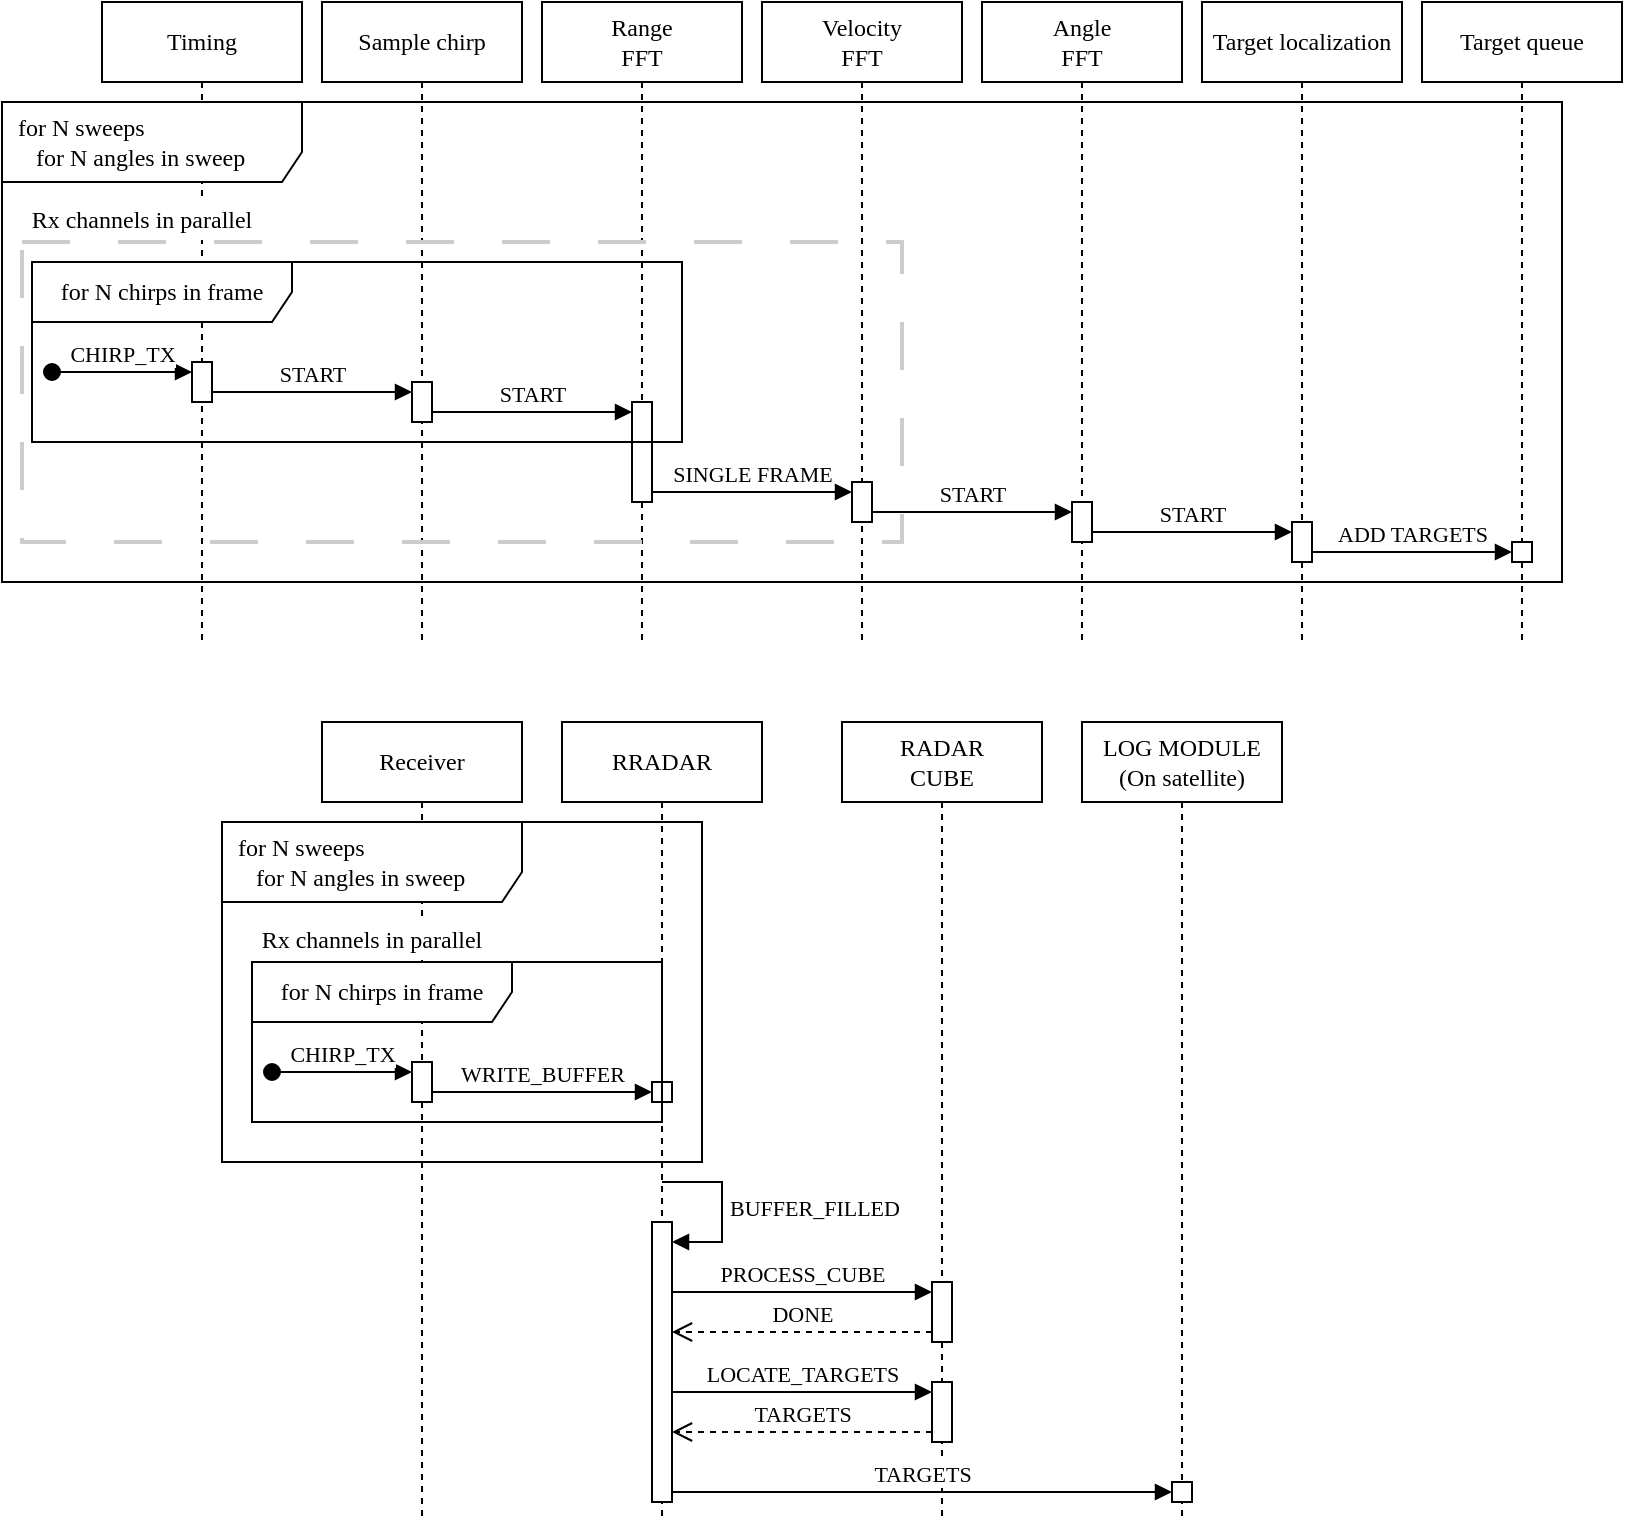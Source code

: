 <mxfile version="26.2.14">
  <diagram name="Page-1" id="fxBPO_asNIkTs4WO12ik">
    <mxGraphModel dx="1188" dy="633" grid="1" gridSize="10" guides="1" tooltips="1" connect="1" arrows="1" fold="1" page="1" pageScale="1" pageWidth="827" pageHeight="1169" math="0" shadow="0">
      <root>
        <mxCell id="0" />
        <mxCell id="1" parent="0" />
        <mxCell id="CGEUxHsBcOgBqAjqSjBt-1" value="Timing" style="shape=umlLifeline;perimeter=lifelinePerimeter;whiteSpace=wrap;html=1;container=1;dropTarget=0;collapsible=0;recursiveResize=0;outlineConnect=0;portConstraint=eastwest;newEdgeStyle={&quot;edgeStyle&quot;:&quot;elbowEdgeStyle&quot;,&quot;elbow&quot;:&quot;vertical&quot;,&quot;curved&quot;:0,&quot;rounded&quot;:0};fontFamily=latex;fontSource=http%3A%2F%2Fsourceforge.net%2Fprojects%2Fcm-unicode%2Ffiles%2FOldFiles%2Fcm-unicode-fix-0.6.3.tar.bz2%2Fdownload;" parent="1" vertex="1">
          <mxGeometry x="60" y="40" width="100" height="320" as="geometry" />
        </mxCell>
        <mxCell id="qFYUxvNGJUN21l_IDKZt-1" value="" style="html=1;points=[[0,0,0,0,5],[0,1,0,0,-5],[1,0,0,0,5],[1,1,0,0,-5]];perimeter=orthogonalPerimeter;outlineConnect=0;targetShapes=umlLifeline;portConstraint=eastwest;newEdgeStyle={&quot;curved&quot;:0,&quot;rounded&quot;:0};fontFamily=latex;fontSource=http%3A%2F%2Fsourceforge.net%2Fprojects%2Fcm-unicode%2Ffiles%2FOldFiles%2Fcm-unicode-fix-0.6.3.tar.bz2%2Fdownload;" parent="CGEUxHsBcOgBqAjqSjBt-1" vertex="1">
          <mxGeometry x="45" y="180" width="10" height="20" as="geometry" />
        </mxCell>
        <mxCell id="qFYUxvNGJUN21l_IDKZt-2" value="CHIRP_TX" style="html=1;verticalAlign=bottom;startArrow=oval;endArrow=block;startSize=8;curved=0;rounded=0;entryX=0;entryY=0;entryDx=0;entryDy=5;fontFamily=latex;fontSource=http%3A%2F%2Fsourceforge.net%2Fprojects%2Fcm-unicode%2Ffiles%2FOldFiles%2Fcm-unicode-fix-0.6.3.tar.bz2%2Fdownload;" parent="CGEUxHsBcOgBqAjqSjBt-1" target="qFYUxvNGJUN21l_IDKZt-1" edge="1">
          <mxGeometry relative="1" as="geometry">
            <mxPoint x="-25" y="185" as="sourcePoint" />
          </mxGeometry>
        </mxCell>
        <mxCell id="CGEUxHsBcOgBqAjqSjBt-2" value="Target localization" style="shape=umlLifeline;perimeter=lifelinePerimeter;whiteSpace=wrap;html=1;container=1;dropTarget=0;collapsible=0;recursiveResize=0;outlineConnect=0;portConstraint=eastwest;newEdgeStyle={&quot;edgeStyle&quot;:&quot;elbowEdgeStyle&quot;,&quot;elbow&quot;:&quot;vertical&quot;,&quot;curved&quot;:0,&quot;rounded&quot;:0};fontFamily=latex;fontSource=http%3A%2F%2Fsourceforge.net%2Fprojects%2Fcm-unicode%2Ffiles%2FOldFiles%2Fcm-unicode-fix-0.6.3.tar.bz2%2Fdownload;" parent="1" vertex="1">
          <mxGeometry x="610" y="40" width="100" height="320" as="geometry" />
        </mxCell>
        <mxCell id="CGEUxHsBcOgBqAjqSjBt-3" value="Angle&lt;br&gt;FFT" style="shape=umlLifeline;perimeter=lifelinePerimeter;whiteSpace=wrap;html=1;container=1;dropTarget=0;collapsible=0;recursiveResize=0;outlineConnect=0;portConstraint=eastwest;newEdgeStyle={&quot;edgeStyle&quot;:&quot;elbowEdgeStyle&quot;,&quot;elbow&quot;:&quot;vertical&quot;,&quot;curved&quot;:0,&quot;rounded&quot;:0};fontFamily=latex;fontSource=http%3A%2F%2Fsourceforge.net%2Fprojects%2Fcm-unicode%2Ffiles%2FOldFiles%2Fcm-unicode-fix-0.6.3.tar.bz2%2Fdownload;" parent="1" vertex="1">
          <mxGeometry x="500" y="40" width="100" height="320" as="geometry" />
        </mxCell>
        <mxCell id="CGEUxHsBcOgBqAjqSjBt-4" value="Velocity&lt;br&gt;FFT" style="shape=umlLifeline;perimeter=lifelinePerimeter;whiteSpace=wrap;html=1;container=1;dropTarget=0;collapsible=0;recursiveResize=0;outlineConnect=0;portConstraint=eastwest;newEdgeStyle={&quot;edgeStyle&quot;:&quot;elbowEdgeStyle&quot;,&quot;elbow&quot;:&quot;vertical&quot;,&quot;curved&quot;:0,&quot;rounded&quot;:0};fontFamily=latex;fontSource=http%3A%2F%2Fsourceforge.net%2Fprojects%2Fcm-unicode%2Ffiles%2FOldFiles%2Fcm-unicode-fix-0.6.3.tar.bz2%2Fdownload;" parent="1" vertex="1">
          <mxGeometry x="390" y="40" width="100" height="320" as="geometry" />
        </mxCell>
        <mxCell id="CGEUxHsBcOgBqAjqSjBt-5" value="Range&lt;br&gt;FFT" style="shape=umlLifeline;perimeter=lifelinePerimeter;whiteSpace=wrap;html=1;container=1;dropTarget=0;collapsible=0;recursiveResize=0;outlineConnect=0;portConstraint=eastwest;newEdgeStyle={&quot;edgeStyle&quot;:&quot;elbowEdgeStyle&quot;,&quot;elbow&quot;:&quot;vertical&quot;,&quot;curved&quot;:0,&quot;rounded&quot;:0};fontFamily=latex;fontSource=http%3A%2F%2Fsourceforge.net%2Fprojects%2Fcm-unicode%2Ffiles%2FOldFiles%2Fcm-unicode-fix-0.6.3.tar.bz2%2Fdownload;" parent="1" vertex="1">
          <mxGeometry x="280" y="40" width="100" height="320" as="geometry" />
        </mxCell>
        <mxCell id="CGEUxHsBcOgBqAjqSjBt-6" value="Sample chirp" style="shape=umlLifeline;perimeter=lifelinePerimeter;whiteSpace=wrap;html=1;container=1;dropTarget=0;collapsible=0;recursiveResize=0;outlineConnect=0;portConstraint=eastwest;newEdgeStyle={&quot;edgeStyle&quot;:&quot;elbowEdgeStyle&quot;,&quot;elbow&quot;:&quot;vertical&quot;,&quot;curved&quot;:0,&quot;rounded&quot;:0};fontFamily=latex;fontSource=http%3A%2F%2Fsourceforge.net%2Fprojects%2Fcm-unicode%2Ffiles%2FOldFiles%2Fcm-unicode-fix-0.6.3.tar.bz2%2Fdownload;" parent="1" vertex="1">
          <mxGeometry x="170" y="40" width="100" height="320" as="geometry" />
        </mxCell>
        <mxCell id="qFYUxvNGJUN21l_IDKZt-4" value="" style="html=1;points=[[0,0,0,0,5],[0,1,0,0,-5],[1,0,0,0,5],[1,1,0,0,-5]];perimeter=orthogonalPerimeter;outlineConnect=0;targetShapes=umlLifeline;portConstraint=eastwest;newEdgeStyle={&quot;curved&quot;:0,&quot;rounded&quot;:0};fontFamily=latex;fontSource=http%3A%2F%2Fsourceforge.net%2Fprojects%2Fcm-unicode%2Ffiles%2FOldFiles%2Fcm-unicode-fix-0.6.3.tar.bz2%2Fdownload;" parent="CGEUxHsBcOgBqAjqSjBt-6" vertex="1">
          <mxGeometry x="45" y="190" width="10" height="20" as="geometry" />
        </mxCell>
        <mxCell id="qFYUxvNGJUN21l_IDKZt-3" value="Target queue" style="shape=umlLifeline;perimeter=lifelinePerimeter;whiteSpace=wrap;html=1;container=1;dropTarget=0;collapsible=0;recursiveResize=0;outlineConnect=0;portConstraint=eastwest;newEdgeStyle={&quot;edgeStyle&quot;:&quot;elbowEdgeStyle&quot;,&quot;elbow&quot;:&quot;vertical&quot;,&quot;curved&quot;:0,&quot;rounded&quot;:0};fontFamily=latex;fontSource=http%3A%2F%2Fsourceforge.net%2Fprojects%2Fcm-unicode%2Ffiles%2FOldFiles%2Fcm-unicode-fix-0.6.3.tar.bz2%2Fdownload;" parent="1" vertex="1">
          <mxGeometry x="720" y="40" width="100" height="320" as="geometry" />
        </mxCell>
        <mxCell id="qFYUxvNGJUN21l_IDKZt-5" value="START" style="html=1;verticalAlign=bottom;endArrow=block;curved=0;rounded=0;entryX=0;entryY=0;entryDx=0;entryDy=5;fontFamily=latex;fontSource=http%3A%2F%2Fsourceforge.net%2Fprojects%2Fcm-unicode%2Ffiles%2FOldFiles%2Fcm-unicode-fix-0.6.3.tar.bz2%2Fdownload;" parent="1" target="qFYUxvNGJUN21l_IDKZt-4" edge="1">
          <mxGeometry relative="1" as="geometry">
            <mxPoint x="115" y="235" as="sourcePoint" />
          </mxGeometry>
        </mxCell>
        <mxCell id="qFYUxvNGJUN21l_IDKZt-10" value="" style="html=1;points=[[0,0,0,0,5],[0,1,0,0,-5],[1,0,0,0,5],[1,1,0,0,-5]];perimeter=orthogonalPerimeter;outlineConnect=0;targetShapes=umlLifeline;portConstraint=eastwest;newEdgeStyle={&quot;curved&quot;:0,&quot;rounded&quot;:0};fontFamily=latex;fontSource=http%3A%2F%2Fsourceforge.net%2Fprojects%2Fcm-unicode%2Ffiles%2FOldFiles%2Fcm-unicode-fix-0.6.3.tar.bz2%2Fdownload;" parent="1" vertex="1">
          <mxGeometry x="325" y="240" width="10" height="50" as="geometry" />
        </mxCell>
        <mxCell id="qFYUxvNGJUN21l_IDKZt-11" value="START" style="html=1;verticalAlign=bottom;endArrow=block;curved=0;rounded=0;entryX=0;entryY=0;entryDx=0;entryDy=5;fontFamily=latex;fontSource=http%3A%2F%2Fsourceforge.net%2Fprojects%2Fcm-unicode%2Ffiles%2FOldFiles%2Fcm-unicode-fix-0.6.3.tar.bz2%2Fdownload;" parent="1" target="qFYUxvNGJUN21l_IDKZt-10" edge="1">
          <mxGeometry relative="1" as="geometry">
            <mxPoint x="225" y="245" as="sourcePoint" />
          </mxGeometry>
        </mxCell>
        <mxCell id="qFYUxvNGJUN21l_IDKZt-12" value="" style="html=1;points=[[0,0,0,0,5],[0,1,0,0,-5],[1,0,0,0,5],[1,1,0,0,-5]];perimeter=orthogonalPerimeter;outlineConnect=0;targetShapes=umlLifeline;portConstraint=eastwest;newEdgeStyle={&quot;curved&quot;:0,&quot;rounded&quot;:0};fontFamily=latex;fontSource=http%3A%2F%2Fsourceforge.net%2Fprojects%2Fcm-unicode%2Ffiles%2FOldFiles%2Fcm-unicode-fix-0.6.3.tar.bz2%2Fdownload;" parent="1" vertex="1">
          <mxGeometry x="435" y="280" width="10" height="20" as="geometry" />
        </mxCell>
        <mxCell id="qFYUxvNGJUN21l_IDKZt-13" value="SINGLE FRAME" style="html=1;verticalAlign=bottom;endArrow=block;curved=0;rounded=0;entryX=0;entryY=0;entryDx=0;entryDy=5;fontFamily=latex;fontSource=http%3A%2F%2Fsourceforge.net%2Fprojects%2Fcm-unicode%2Ffiles%2FOldFiles%2Fcm-unicode-fix-0.6.3.tar.bz2%2Fdownload;" parent="1" edge="1">
          <mxGeometry relative="1" as="geometry">
            <mxPoint x="335" y="285" as="sourcePoint" />
            <mxPoint x="435" y="285" as="targetPoint" />
          </mxGeometry>
        </mxCell>
        <mxCell id="qFYUxvNGJUN21l_IDKZt-14" value="" style="html=1;points=[[0,0,0,0,5],[0,1,0,0,-5],[1,0,0,0,5],[1,1,0,0,-5]];perimeter=orthogonalPerimeter;outlineConnect=0;targetShapes=umlLifeline;portConstraint=eastwest;newEdgeStyle={&quot;curved&quot;:0,&quot;rounded&quot;:0};fontFamily=latex;fontSource=http%3A%2F%2Fsourceforge.net%2Fprojects%2Fcm-unicode%2Ffiles%2FOldFiles%2Fcm-unicode-fix-0.6.3.tar.bz2%2Fdownload;" parent="1" vertex="1">
          <mxGeometry x="545" y="290" width="10" height="20" as="geometry" />
        </mxCell>
        <mxCell id="qFYUxvNGJUN21l_IDKZt-15" value="START" style="html=1;verticalAlign=bottom;endArrow=block;curved=0;rounded=0;entryX=0;entryY=0;entryDx=0;entryDy=5;fontFamily=latex;fontSource=http%3A%2F%2Fsourceforge.net%2Fprojects%2Fcm-unicode%2Ffiles%2FOldFiles%2Fcm-unicode-fix-0.6.3.tar.bz2%2Fdownload;" parent="1" target="qFYUxvNGJUN21l_IDKZt-14" edge="1">
          <mxGeometry relative="1" as="geometry">
            <mxPoint x="445" y="295" as="sourcePoint" />
          </mxGeometry>
        </mxCell>
        <mxCell id="qFYUxvNGJUN21l_IDKZt-16" value="" style="html=1;points=[[0,0,0,0,5],[0,1,0,0,-5],[1,0,0,0,5],[1,1,0,0,-5]];perimeter=orthogonalPerimeter;outlineConnect=0;targetShapes=umlLifeline;portConstraint=eastwest;newEdgeStyle={&quot;curved&quot;:0,&quot;rounded&quot;:0};fontFamily=latex;fontSource=http%3A%2F%2Fsourceforge.net%2Fprojects%2Fcm-unicode%2Ffiles%2FOldFiles%2Fcm-unicode-fix-0.6.3.tar.bz2%2Fdownload;" parent="1" vertex="1">
          <mxGeometry x="655" y="300" width="10" height="20" as="geometry" />
        </mxCell>
        <mxCell id="qFYUxvNGJUN21l_IDKZt-17" value="START" style="html=1;verticalAlign=bottom;endArrow=block;curved=0;rounded=0;entryX=0;entryY=0;entryDx=0;entryDy=5;fontFamily=latex;fontSource=http%3A%2F%2Fsourceforge.net%2Fprojects%2Fcm-unicode%2Ffiles%2FOldFiles%2Fcm-unicode-fix-0.6.3.tar.bz2%2Fdownload;" parent="1" target="qFYUxvNGJUN21l_IDKZt-16" edge="1">
          <mxGeometry relative="1" as="geometry">
            <mxPoint x="555" y="305" as="sourcePoint" />
          </mxGeometry>
        </mxCell>
        <mxCell id="qFYUxvNGJUN21l_IDKZt-18" value="" style="html=1;points=[[0,0,0,0,5],[0,1,0,0,-5],[1,0,0,0,5],[1,1,0,0,-5]];perimeter=orthogonalPerimeter;outlineConnect=0;targetShapes=umlLifeline;portConstraint=eastwest;newEdgeStyle={&quot;curved&quot;:0,&quot;rounded&quot;:0};fontFamily=latex;fontSource=http%3A%2F%2Fsourceforge.net%2Fprojects%2Fcm-unicode%2Ffiles%2FOldFiles%2Fcm-unicode-fix-0.6.3.tar.bz2%2Fdownload;" parent="1" vertex="1">
          <mxGeometry x="765" y="310" width="10" height="10" as="geometry" />
        </mxCell>
        <mxCell id="qFYUxvNGJUN21l_IDKZt-19" value="ADD TARGETS" style="html=1;verticalAlign=bottom;endArrow=block;curved=0;rounded=0;entryX=0;entryY=0;entryDx=0;entryDy=5;fontFamily=latex;fontSource=http%3A%2F%2Fsourceforge.net%2Fprojects%2Fcm-unicode%2Ffiles%2FOldFiles%2Fcm-unicode-fix-0.6.3.tar.bz2%2Fdownload;" parent="1" target="qFYUxvNGJUN21l_IDKZt-18" edge="1">
          <mxGeometry relative="1" as="geometry">
            <mxPoint x="665" y="315" as="sourcePoint" />
          </mxGeometry>
        </mxCell>
        <mxCell id="qFYUxvNGJUN21l_IDKZt-20" value="for N chirps in frame" style="shape=umlFrame;whiteSpace=wrap;html=1;pointerEvents=0;width=130;height=30;fontFamily=latex;fontSource=http%3A%2F%2Fsourceforge.net%2Fprojects%2Fcm-unicode%2Ffiles%2FOldFiles%2Fcm-unicode-fix-0.6.3.tar.bz2%2Fdownload;" parent="1" vertex="1">
          <mxGeometry x="25" y="170" width="325" height="90" as="geometry" />
        </mxCell>
        <mxCell id="qFYUxvNGJUN21l_IDKZt-21" value="&amp;nbsp; for N sweeps&lt;br&gt;&amp;nbsp; &amp;nbsp; &amp;nbsp;for N angles in sweep" style="shape=umlFrame;whiteSpace=wrap;html=1;pointerEvents=0;width=150;height=40;align=left;fontFamily=latex;fontSource=http%3A%2F%2Fsourceforge.net%2Fprojects%2Fcm-unicode%2Ffiles%2FOldFiles%2Fcm-unicode-fix-0.6.3.tar.bz2%2Fdownload;" parent="1" vertex="1">
          <mxGeometry x="10" y="90" width="780" height="240" as="geometry" />
        </mxCell>
        <mxCell id="qFYUxvNGJUN21l_IDKZt-39" value="" style="rounded=0;whiteSpace=wrap;html=1;fillColor=none;dashed=1;dashPattern=12 12;strokeWidth=2;strokeColor=light-dark(#CCCCCC,#EDEDED);fontFamily=latex;fontSource=http%3A%2F%2Fsourceforge.net%2Fprojects%2Fcm-unicode%2Ffiles%2FOldFiles%2Fcm-unicode-fix-0.6.3.tar.bz2%2Fdownload;" parent="1" vertex="1">
          <mxGeometry x="20" y="160" width="440" height="150" as="geometry" />
        </mxCell>
        <mxCell id="qFYUxvNGJUN21l_IDKZt-40" value="Rx channels in parallel" style="text;html=1;align=center;verticalAlign=middle;whiteSpace=wrap;rounded=0;fontFamily=latex;fontSource=http%3A%2F%2Fsourceforge.net%2Fprojects%2Fcm-unicode%2Ffiles%2FOldFiles%2Fcm-unicode-fix-0.6.3.tar.bz2%2Fdownload;fillColor=default;" parent="1" vertex="1">
          <mxGeometry x="20" y="139" width="120" height="20" as="geometry" />
        </mxCell>
        <mxCell id="FF3zKVaIwsKxGb81Dd7P-20" value="Receiver" style="shape=umlLifeline;perimeter=lifelinePerimeter;whiteSpace=wrap;html=1;container=1;dropTarget=0;collapsible=0;recursiveResize=0;outlineConnect=0;portConstraint=eastwest;newEdgeStyle={&quot;edgeStyle&quot;:&quot;elbowEdgeStyle&quot;,&quot;elbow&quot;:&quot;vertical&quot;,&quot;curved&quot;:0,&quot;rounded&quot;:0};fontFamily=modern;fontSource=https%3A%2F%2Fsourceforge.net%2Fprojects%2Fcm-unicode%2F;" vertex="1" parent="1">
          <mxGeometry x="170" y="400" width="100" height="400" as="geometry" />
        </mxCell>
        <mxCell id="FF3zKVaIwsKxGb81Dd7P-21" value="" style="html=1;points=[[0,0,0,0,5],[0,1,0,0,-5],[1,0,0,0,5],[1,1,0,0,-5]];perimeter=orthogonalPerimeter;outlineConnect=0;targetShapes=umlLifeline;portConstraint=eastwest;newEdgeStyle={&quot;curved&quot;:0,&quot;rounded&quot;:0};fontFamily=modern;fontSource=https%3A%2F%2Fsourceforge.net%2Fprojects%2Fcm-unicode%2F;" vertex="1" parent="FF3zKVaIwsKxGb81Dd7P-20">
          <mxGeometry x="45" y="170" width="10" height="20" as="geometry" />
        </mxCell>
        <mxCell id="FF3zKVaIwsKxGb81Dd7P-22" value="CHIRP_TX" style="html=1;verticalAlign=bottom;startArrow=oval;endArrow=block;startSize=8;curved=0;rounded=0;entryX=0;entryY=0;entryDx=0;entryDy=5;fontFamily=modern;fontSource=https%3A%2F%2Fsourceforge.net%2Fprojects%2Fcm-unicode%2F;" edge="1" parent="FF3zKVaIwsKxGb81Dd7P-20" target="FF3zKVaIwsKxGb81Dd7P-21">
          <mxGeometry relative="1" as="geometry">
            <mxPoint x="-25" y="175" as="sourcePoint" />
          </mxGeometry>
        </mxCell>
        <mxCell id="FF3zKVaIwsKxGb81Dd7P-26" value="RADAR&lt;br&gt;CUBE" style="shape=umlLifeline;perimeter=lifelinePerimeter;whiteSpace=wrap;html=1;container=1;dropTarget=0;collapsible=0;recursiveResize=0;outlineConnect=0;portConstraint=eastwest;newEdgeStyle={&quot;edgeStyle&quot;:&quot;elbowEdgeStyle&quot;,&quot;elbow&quot;:&quot;vertical&quot;,&quot;curved&quot;:0,&quot;rounded&quot;:0};fontFamily=modern;fontSource=https%3A%2F%2Fsourceforge.net%2Fprojects%2Fcm-unicode%2F;" vertex="1" parent="1">
          <mxGeometry x="430" y="400" width="100" height="400" as="geometry" />
        </mxCell>
        <mxCell id="FF3zKVaIwsKxGb81Dd7P-27" value="RRADAR" style="shape=umlLifeline;perimeter=lifelinePerimeter;whiteSpace=wrap;html=1;container=1;dropTarget=0;collapsible=0;recursiveResize=0;outlineConnect=0;portConstraint=eastwest;newEdgeStyle={&quot;edgeStyle&quot;:&quot;elbowEdgeStyle&quot;,&quot;elbow&quot;:&quot;vertical&quot;,&quot;curved&quot;:0,&quot;rounded&quot;:0};fontFamily=modern;fontSource=https%3A%2F%2Fsourceforge.net%2Fprojects%2Fcm-unicode%2F;" vertex="1" parent="1">
          <mxGeometry x="290" y="400" width="100" height="400" as="geometry" />
        </mxCell>
        <mxCell id="FF3zKVaIwsKxGb81Dd7P-28" value="" style="html=1;points=[[0,0,0,0,5],[0,1,0,0,-5],[1,0,0,0,5],[1,1,0,0,-5]];perimeter=orthogonalPerimeter;outlineConnect=0;targetShapes=umlLifeline;portConstraint=eastwest;newEdgeStyle={&quot;curved&quot;:0,&quot;rounded&quot;:0};fontFamily=modern;fontSource=https%3A%2F%2Fsourceforge.net%2Fprojects%2Fcm-unicode%2F;" vertex="1" parent="FF3zKVaIwsKxGb81Dd7P-27">
          <mxGeometry x="45" y="180" width="10" height="10" as="geometry" />
        </mxCell>
        <mxCell id="FF3zKVaIwsKxGb81Dd7P-51" value="" style="html=1;points=[[0,0,0,0,5],[0,1,0,0,-5],[1,0,0,0,5],[1,1,0,0,-5]];perimeter=orthogonalPerimeter;outlineConnect=0;targetShapes=umlLifeline;portConstraint=eastwest;newEdgeStyle={&quot;curved&quot;:0,&quot;rounded&quot;:0};fontFamily=modern;fontSource=https%3A%2F%2Fsourceforge.net%2Fprojects%2Fcm-unicode%2F;" vertex="1" parent="FF3zKVaIwsKxGb81Dd7P-27">
          <mxGeometry x="45" y="250" width="10" height="140" as="geometry" />
        </mxCell>
        <mxCell id="FF3zKVaIwsKxGb81Dd7P-52" value="BUFFER_FILLED" style="html=1;align=left;spacingLeft=2;endArrow=block;rounded=0;edgeStyle=orthogonalEdgeStyle;curved=0;rounded=0;fontFamily=modern;fontSource=https%3A%2F%2Fsourceforge.net%2Fprojects%2Fcm-unicode%2F;" edge="1" target="FF3zKVaIwsKxGb81Dd7P-51" parent="FF3zKVaIwsKxGb81Dd7P-27">
          <mxGeometry relative="1" as="geometry">
            <mxPoint x="50" y="230" as="sourcePoint" />
            <Array as="points">
              <mxPoint x="80" y="260" />
            </Array>
          </mxGeometry>
        </mxCell>
        <mxCell id="FF3zKVaIwsKxGb81Dd7P-31" value="" style="html=1;points=[[0,0,0,0,5],[0,1,0,0,-5],[1,0,0,0,5],[1,1,0,0,-5]];perimeter=orthogonalPerimeter;outlineConnect=0;targetShapes=umlLifeline;portConstraint=eastwest;newEdgeStyle={&quot;curved&quot;:0,&quot;rounded&quot;:0};fontFamily=modern;fontSource=https%3A%2F%2Fsourceforge.net%2Fprojects%2Fcm-unicode%2F;" vertex="1" parent="1">
          <mxGeometry x="475" y="680" width="10" height="30" as="geometry" />
        </mxCell>
        <mxCell id="FF3zKVaIwsKxGb81Dd7P-33" value="" style="html=1;points=[[0,0,0,0,5],[0,1,0,0,-5],[1,0,0,0,5],[1,1,0,0,-5]];perimeter=orthogonalPerimeter;outlineConnect=0;targetShapes=umlLifeline;portConstraint=eastwest;newEdgeStyle={&quot;curved&quot;:0,&quot;rounded&quot;:0};fontFamily=modern;fontSource=https%3A%2F%2Fsourceforge.net%2Fprojects%2Fcm-unicode%2F;" vertex="1" parent="1">
          <mxGeometry x="475" y="730" width="10" height="30" as="geometry" />
        </mxCell>
        <mxCell id="FF3zKVaIwsKxGb81Dd7P-41" value="for N chirps in frame" style="shape=umlFrame;whiteSpace=wrap;html=1;pointerEvents=0;width=130;height=30;fontFamily=modern;fontSource=https%3A%2F%2Fsourceforge.net%2Fprojects%2Fcm-unicode%2F;" vertex="1" parent="1">
          <mxGeometry x="135" y="520" width="205" height="80" as="geometry" />
        </mxCell>
        <mxCell id="FF3zKVaIwsKxGb81Dd7P-42" value="&amp;nbsp; for N sweeps&lt;br&gt;&amp;nbsp; &amp;nbsp; &amp;nbsp;for N angles in sweep" style="shape=umlFrame;whiteSpace=wrap;html=1;pointerEvents=0;width=150;height=40;align=left;fontFamily=modern;fontSource=https%3A%2F%2Fsourceforge.net%2Fprojects%2Fcm-unicode%2F;" vertex="1" parent="1">
          <mxGeometry x="120" y="450" width="240" height="170" as="geometry" />
        </mxCell>
        <mxCell id="FF3zKVaIwsKxGb81Dd7P-44" value="Rx channels in parallel" style="text;html=1;align=center;verticalAlign=middle;whiteSpace=wrap;rounded=0;fontFamily=modern;fontSource=https%3A%2F%2Fsourceforge.net%2Fprojects%2Fcm-unicode%2F;fillColor=default;" vertex="1" parent="1">
          <mxGeometry x="135" y="499" width="120" height="20" as="geometry" />
        </mxCell>
        <mxCell id="FF3zKVaIwsKxGb81Dd7P-45" value="WRITE_BUFFER" style="html=1;verticalAlign=bottom;endArrow=block;curved=0;rounded=0;exitX=1;exitY=1;exitDx=0;exitDy=-5;exitPerimeter=0;entryX=0;entryY=0;entryDx=0;entryDy=5;entryPerimeter=0;fontFamily=modern;fontSource=https%3A%2F%2Fsourceforge.net%2Fprojects%2Fcm-unicode%2F;" edge="1" parent="1" source="FF3zKVaIwsKxGb81Dd7P-21" target="FF3zKVaIwsKxGb81Dd7P-28">
          <mxGeometry width="80" relative="1" as="geometry">
            <mxPoint x="234" y="584" as="sourcePoint" />
            <mxPoint x="314" y="584" as="targetPoint" />
          </mxGeometry>
        </mxCell>
        <mxCell id="FF3zKVaIwsKxGb81Dd7P-46" value="PROCESS_CUBE" style="html=1;verticalAlign=bottom;endArrow=block;curved=0;rounded=0;entryX=0;entryY=0;entryDx=0;entryDy=5;fontFamily=modern;fontSource=https%3A%2F%2Fsourceforge.net%2Fprojects%2Fcm-unicode%2F;entryPerimeter=0;" edge="1" parent="1" target="FF3zKVaIwsKxGb81Dd7P-31">
          <mxGeometry relative="1" as="geometry">
            <mxPoint x="345" y="685" as="sourcePoint" />
            <mxPoint x="445" y="685" as="targetPoint" />
          </mxGeometry>
        </mxCell>
        <mxCell id="FF3zKVaIwsKxGb81Dd7P-53" value="DONE" style="html=1;verticalAlign=bottom;endArrow=open;dashed=1;endSize=8;curved=0;rounded=0;exitX=0;exitY=1;exitDx=0;exitDy=-5;exitPerimeter=0;fontFamily=modern;fontSource=https%3A%2F%2Fsourceforge.net%2Fprojects%2Fcm-unicode%2F;" edge="1" parent="1" source="FF3zKVaIwsKxGb81Dd7P-31" target="FF3zKVaIwsKxGb81Dd7P-51">
          <mxGeometry relative="1" as="geometry">
            <mxPoint x="470" y="710" as="sourcePoint" />
            <mxPoint x="390" y="710" as="targetPoint" />
          </mxGeometry>
        </mxCell>
        <mxCell id="FF3zKVaIwsKxGb81Dd7P-54" value="LOCATE_TARGETS" style="html=1;verticalAlign=bottom;endArrow=block;curved=0;rounded=0;entryX=0;entryY=0;entryDx=0;entryDy=5;entryPerimeter=0;fontFamily=modern;fontSource=https%3A%2F%2Fsourceforge.net%2Fprojects%2Fcm-unicode%2F;" edge="1" parent="1" source="FF3zKVaIwsKxGb81Dd7P-51" target="FF3zKVaIwsKxGb81Dd7P-33">
          <mxGeometry width="80" relative="1" as="geometry">
            <mxPoint x="350" y="730" as="sourcePoint" />
            <mxPoint x="430" y="730" as="targetPoint" />
          </mxGeometry>
        </mxCell>
        <mxCell id="FF3zKVaIwsKxGb81Dd7P-55" value="TARGETS" style="html=1;verticalAlign=bottom;endArrow=open;dashed=1;endSize=8;curved=0;rounded=0;exitX=0;exitY=1;exitDx=0;exitDy=-5;exitPerimeter=0;fontFamily=modern;fontSource=https%3A%2F%2Fsourceforge.net%2Fprojects%2Fcm-unicode%2F;" edge="1" parent="1" source="FF3zKVaIwsKxGb81Dd7P-33" target="FF3zKVaIwsKxGb81Dd7P-51">
          <mxGeometry relative="1" as="geometry">
            <mxPoint x="570" y="750" as="sourcePoint" />
            <mxPoint x="490" y="750" as="targetPoint" />
          </mxGeometry>
        </mxCell>
        <mxCell id="FF3zKVaIwsKxGb81Dd7P-56" value="LOG MODULE&lt;br&gt;(On satellite)" style="shape=umlLifeline;perimeter=lifelinePerimeter;whiteSpace=wrap;html=1;container=1;dropTarget=0;collapsible=0;recursiveResize=0;outlineConnect=0;portConstraint=eastwest;newEdgeStyle={&quot;edgeStyle&quot;:&quot;elbowEdgeStyle&quot;,&quot;elbow&quot;:&quot;vertical&quot;,&quot;curved&quot;:0,&quot;rounded&quot;:0};fontFamily=modern;fontSource=https%3A%2F%2Fsourceforge.net%2Fprojects%2Fcm-unicode%2F;fontSize=12;" vertex="1" parent="1">
          <mxGeometry x="550" y="400" width="100" height="400" as="geometry" />
        </mxCell>
        <mxCell id="FF3zKVaIwsKxGb81Dd7P-57" value="" style="html=1;points=[[0,0,0,0,5],[0,1,0,0,-5],[1,0,0,0,5],[1,1,0,0,-5]];perimeter=orthogonalPerimeter;outlineConnect=0;targetShapes=umlLifeline;portConstraint=eastwest;newEdgeStyle={&quot;curved&quot;:0,&quot;rounded&quot;:0};fontFamily=modern;fontSource=https%3A%2F%2Fsourceforge.net%2Fprojects%2Fcm-unicode%2F;fontSize=12;" vertex="1" parent="FF3zKVaIwsKxGb81Dd7P-56">
          <mxGeometry x="45" y="380" width="10" height="10" as="geometry" />
        </mxCell>
        <mxCell id="FF3zKVaIwsKxGb81Dd7P-58" value="TARGETS" style="html=1;verticalAlign=bottom;endArrow=block;curved=0;rounded=0;entryX=0;entryY=0;entryDx=0;entryDy=5;entryPerimeter=0;fontFamily=modern;fontSource=https%3A%2F%2Fsourceforge.net%2Fprojects%2Fcm-unicode%2F;" edge="1" parent="1" source="FF3zKVaIwsKxGb81Dd7P-51" target="FF3zKVaIwsKxGb81Dd7P-57">
          <mxGeometry width="80" relative="1" as="geometry">
            <mxPoint x="380" y="780" as="sourcePoint" />
            <mxPoint x="540" y="780" as="targetPoint" />
          </mxGeometry>
        </mxCell>
      </root>
    </mxGraphModel>
  </diagram>
</mxfile>
